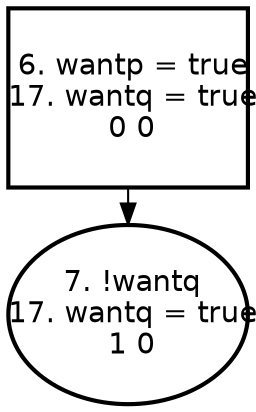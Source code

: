 digraph "" {
  graph [size="16,12",ranksep=.25];               
  node [shape=box,fontname=Helvetica,fontsize=14];
  node [width=1.6,height=1.2,fixedsize=true];     
 0 [label=" 6. wantp = true\n 17. wantq = true\n 0 0\n" style = bold ];
 1 [label=" 7. !wantq\n 17. wantq = true\n 1 0\n" shape = ellipse  style = bold ];
 0 -> 1;
}
